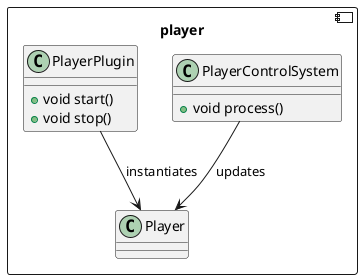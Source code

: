 @startuml
component "player"{
 class "Player" as Player
 class PlayerControlSystem {
 + void process()
 }
 class PlayerPlugin{
 + void start()
 + void stop()
 }
 PlayerControlSystem -down-> Player: updates
 PlayerPlugin -down-> Player: instantiates
}

@enduml